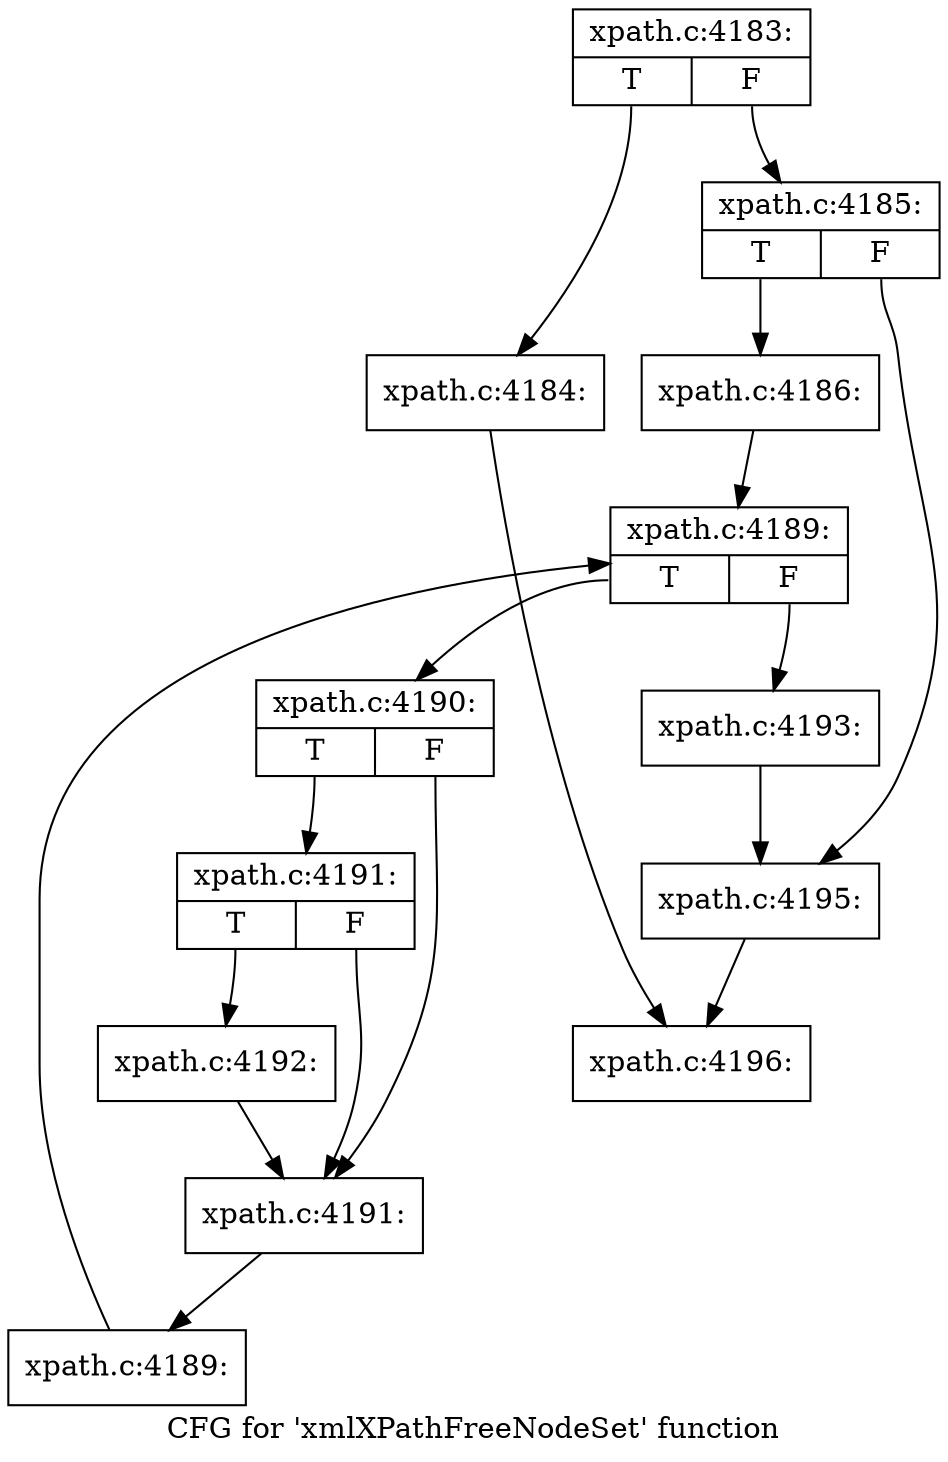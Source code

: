 digraph "CFG for 'xmlXPathFreeNodeSet' function" {
	label="CFG for 'xmlXPathFreeNodeSet' function";

	Node0x480d450 [shape=record,label="{xpath.c:4183:|{<s0>T|<s1>F}}"];
	Node0x480d450:s0 -> Node0x480d3e0;
	Node0x480d450:s1 -> Node0x480d5d0;
	Node0x480d3e0 [shape=record,label="{xpath.c:4184:}"];
	Node0x480d3e0 -> Node0x480d6d0;
	Node0x480d5d0 [shape=record,label="{xpath.c:4185:|{<s0>T|<s1>F}}"];
	Node0x480d5d0:s0 -> Node0x4809e30;
	Node0x480d5d0:s1 -> Node0x4809e80;
	Node0x4809e30 [shape=record,label="{xpath.c:4186:}"];
	Node0x4809e30 -> Node0x480e650;
	Node0x480e650 [shape=record,label="{xpath.c:4189:|{<s0>T|<s1>F}}"];
	Node0x480e650:s0 -> Node0x480e8d0;
	Node0x480e650:s1 -> Node0x480e4b0;
	Node0x480e8d0 [shape=record,label="{xpath.c:4190:|{<s0>T|<s1>F}}"];
	Node0x480e8d0:s0 -> Node0x480edd0;
	Node0x480e8d0:s1 -> Node0x480ed80;
	Node0x480edd0 [shape=record,label="{xpath.c:4191:|{<s0>T|<s1>F}}"];
	Node0x480edd0:s0 -> Node0x480ed30;
	Node0x480edd0:s1 -> Node0x480ed80;
	Node0x480ed30 [shape=record,label="{xpath.c:4192:}"];
	Node0x480ed30 -> Node0x480ed80;
	Node0x480ed80 [shape=record,label="{xpath.c:4191:}"];
	Node0x480ed80 -> Node0x480e840;
	Node0x480e840 [shape=record,label="{xpath.c:4189:}"];
	Node0x480e840 -> Node0x480e650;
	Node0x480e4b0 [shape=record,label="{xpath.c:4193:}"];
	Node0x480e4b0 -> Node0x4809e80;
	Node0x4809e80 [shape=record,label="{xpath.c:4195:}"];
	Node0x4809e80 -> Node0x480d6d0;
	Node0x480d6d0 [shape=record,label="{xpath.c:4196:}"];
}

